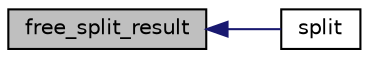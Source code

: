 digraph G
{
  edge [fontname="Helvetica",fontsize="10",labelfontname="Helvetica",labelfontsize="10"];
  node [fontname="Helvetica",fontsize="10",shape=record];
  rankdir=LR;
  Node1 [label="free_split_result",height=0.2,width=0.4,color="black", fillcolor="grey75", style="filled" fontcolor="black"];
  Node1 -> Node2 [dir=back,color="midnightblue",fontsize="10",style="solid",fontname="Helvetica"];
  Node2 [label="split",height=0.2,width=0.4,color="black", fillcolor="white", style="filled",URL="$group___n___s_t_r.html#ga13225fa38291ca9b70a669f34d266de1",tooltip="Split the strings into a an array of char *pointer , ended by a NULL one. Max 256 splitted elements p..."];
}

